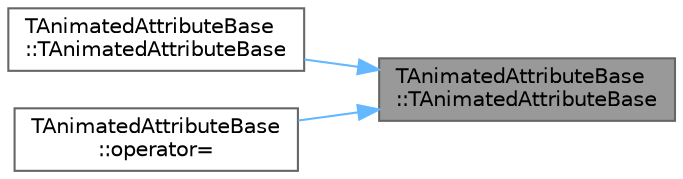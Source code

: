 digraph "TAnimatedAttributeBase::TAnimatedAttributeBase"
{
 // INTERACTIVE_SVG=YES
 // LATEX_PDF_SIZE
  bgcolor="transparent";
  edge [fontname=Helvetica,fontsize=10,labelfontname=Helvetica,labelfontsize=10];
  node [fontname=Helvetica,fontsize=10,shape=box,height=0.2,width=0.4];
  rankdir="RL";
  Node1 [id="Node000001",label="TAnimatedAttributeBase\l::TAnimatedAttributeBase",height=0.2,width=0.4,color="gray40", fillcolor="grey60", style="filled", fontcolor="black",tooltip=" "];
  Node1 -> Node2 [id="edge1_Node000001_Node000002",dir="back",color="steelblue1",style="solid",tooltip=" "];
  Node2 [id="Node000002",label="TAnimatedAttributeBase\l::TAnimatedAttributeBase",height=0.2,width=0.4,color="grey40", fillcolor="white", style="filled",URL="$de/dff/classTAnimatedAttributeBase.html#a2a221d6f84c28cdd13795f707afcd60d",tooltip=" "];
  Node1 -> Node3 [id="edge2_Node000001_Node000003",dir="back",color="steelblue1",style="solid",tooltip=" "];
  Node3 [id="Node000003",label="TAnimatedAttributeBase\l::operator=",height=0.2,width=0.4,color="grey40", fillcolor="white", style="filled",URL="$de/dff/classTAnimatedAttributeBase.html#a8d2f1c290c672ceaae5ca6b7075e7aa9",tooltip=" "];
}
